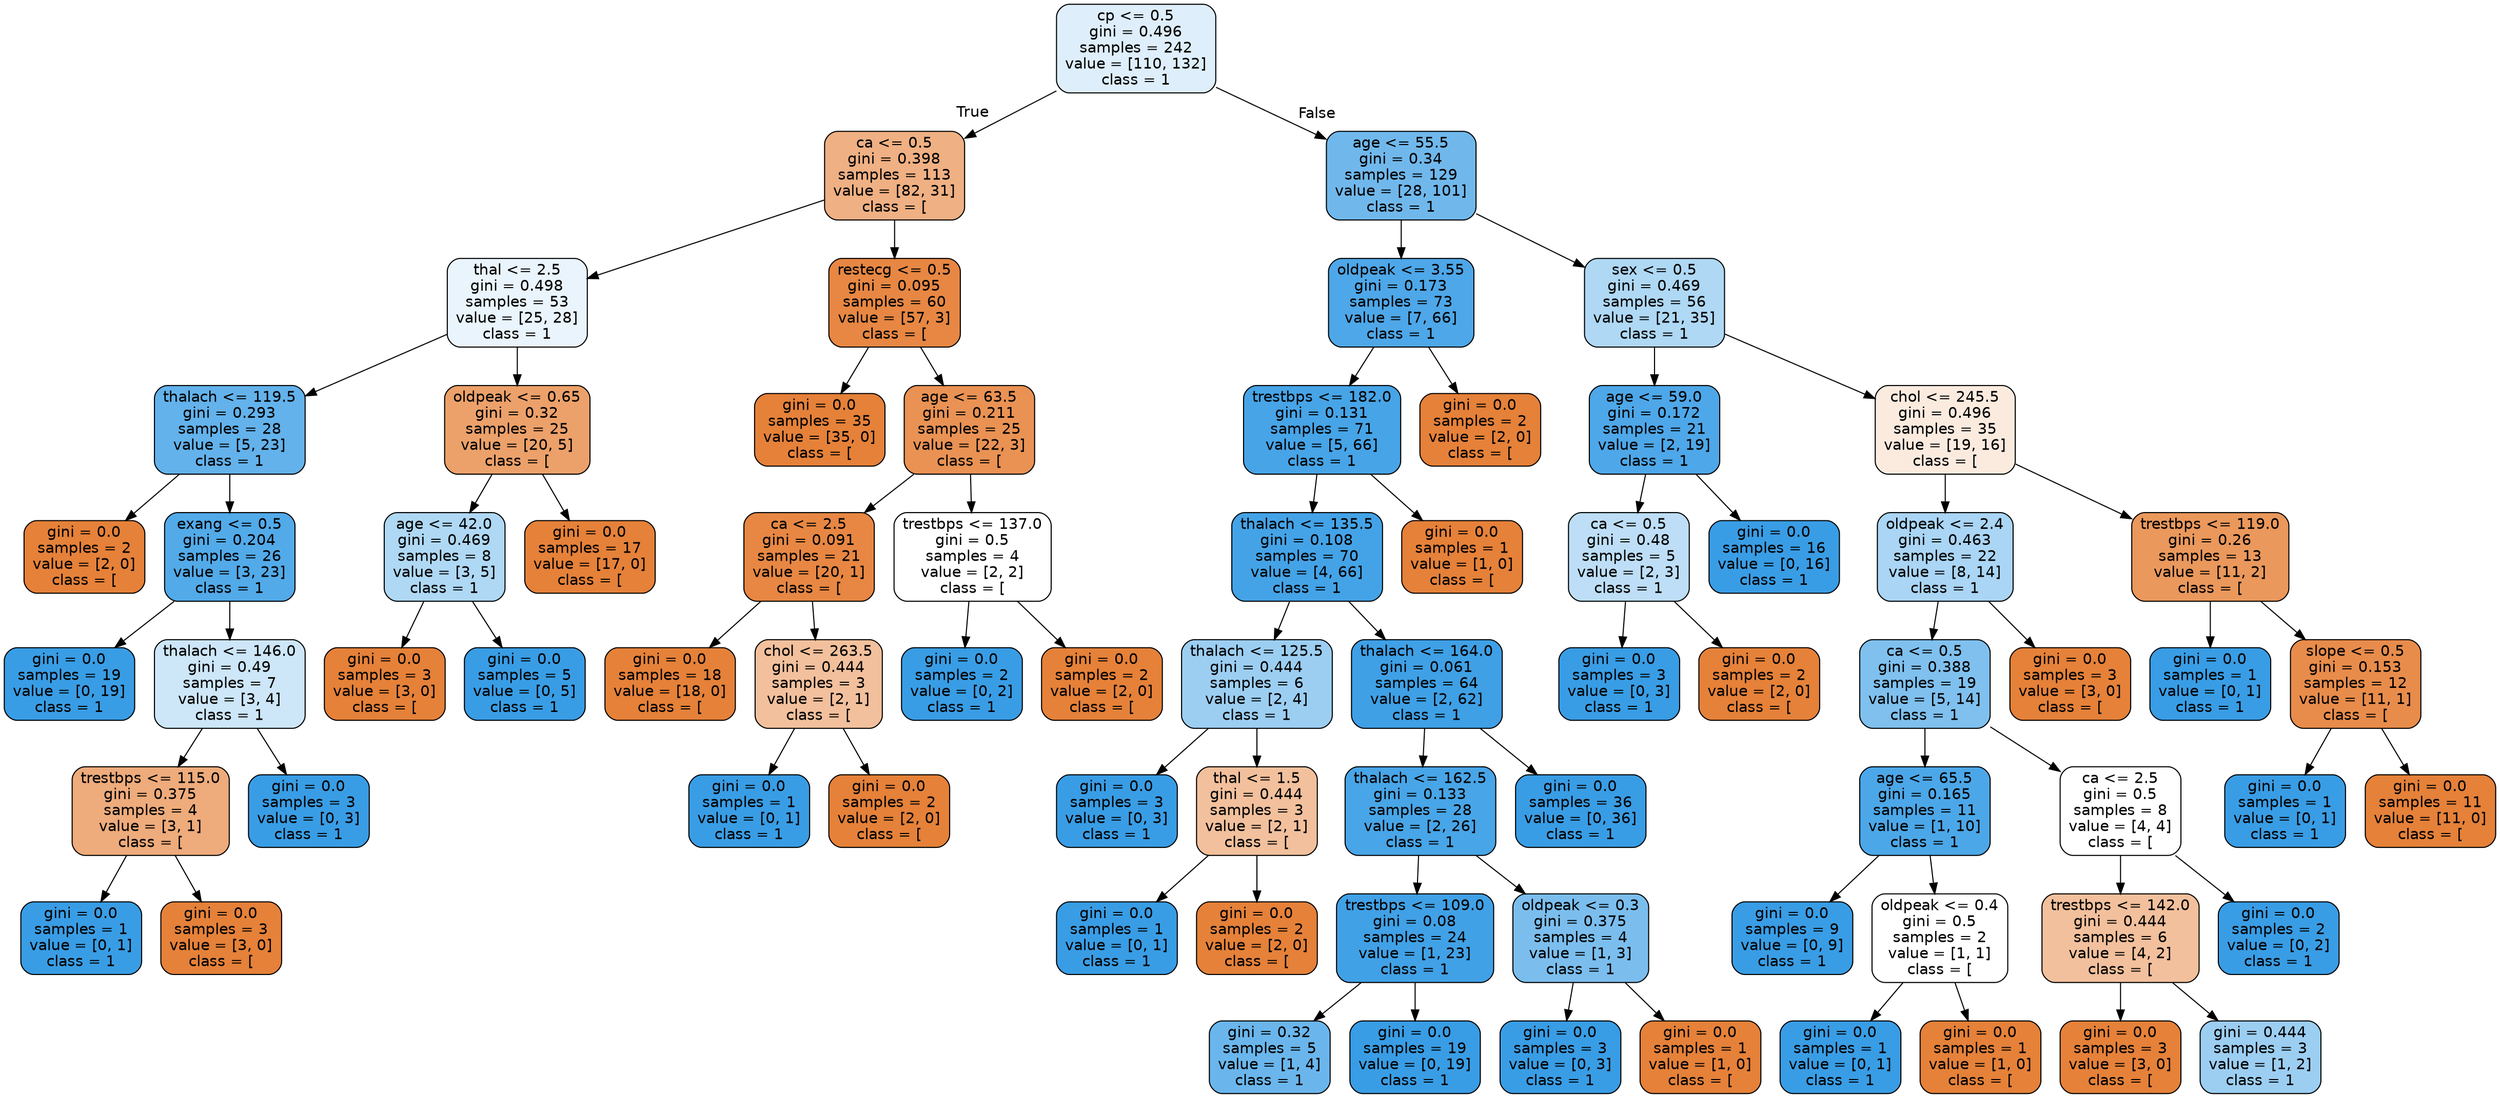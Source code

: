 digraph Tree {
node [shape=box, style="filled, rounded", color="black", fontname=helvetica] ;
edge [fontname=helvetica] ;
0 [label="cp <= 0.5\ngini = 0.496\nsamples = 242\nvalue = [110, 132]\nclass = 1", fillcolor="#399de52a"] ;
1 [label="ca <= 0.5\ngini = 0.398\nsamples = 113\nvalue = [82, 31]\nclass = [", fillcolor="#e581399f"] ;
0 -> 1 [labeldistance=2.5, labelangle=45, headlabel="True"] ;
2 [label="thal <= 2.5\ngini = 0.498\nsamples = 53\nvalue = [25, 28]\nclass = 1", fillcolor="#399de51b"] ;
1 -> 2 ;
3 [label="thalach <= 119.5\ngini = 0.293\nsamples = 28\nvalue = [5, 23]\nclass = 1", fillcolor="#399de5c8"] ;
2 -> 3 ;
4 [label="gini = 0.0\nsamples = 2\nvalue = [2, 0]\nclass = [", fillcolor="#e58139ff"] ;
3 -> 4 ;
5 [label="exang <= 0.5\ngini = 0.204\nsamples = 26\nvalue = [3, 23]\nclass = 1", fillcolor="#399de5de"] ;
3 -> 5 ;
6 [label="gini = 0.0\nsamples = 19\nvalue = [0, 19]\nclass = 1", fillcolor="#399de5ff"] ;
5 -> 6 ;
7 [label="thalach <= 146.0\ngini = 0.49\nsamples = 7\nvalue = [3, 4]\nclass = 1", fillcolor="#399de540"] ;
5 -> 7 ;
8 [label="trestbps <= 115.0\ngini = 0.375\nsamples = 4\nvalue = [3, 1]\nclass = [", fillcolor="#e58139aa"] ;
7 -> 8 ;
9 [label="gini = 0.0\nsamples = 1\nvalue = [0, 1]\nclass = 1", fillcolor="#399de5ff"] ;
8 -> 9 ;
10 [label="gini = 0.0\nsamples = 3\nvalue = [3, 0]\nclass = [", fillcolor="#e58139ff"] ;
8 -> 10 ;
11 [label="gini = 0.0\nsamples = 3\nvalue = [0, 3]\nclass = 1", fillcolor="#399de5ff"] ;
7 -> 11 ;
12 [label="oldpeak <= 0.65\ngini = 0.32\nsamples = 25\nvalue = [20, 5]\nclass = [", fillcolor="#e58139bf"] ;
2 -> 12 ;
13 [label="age <= 42.0\ngini = 0.469\nsamples = 8\nvalue = [3, 5]\nclass = 1", fillcolor="#399de566"] ;
12 -> 13 ;
14 [label="gini = 0.0\nsamples = 3\nvalue = [3, 0]\nclass = [", fillcolor="#e58139ff"] ;
13 -> 14 ;
15 [label="gini = 0.0\nsamples = 5\nvalue = [0, 5]\nclass = 1", fillcolor="#399de5ff"] ;
13 -> 15 ;
16 [label="gini = 0.0\nsamples = 17\nvalue = [17, 0]\nclass = [", fillcolor="#e58139ff"] ;
12 -> 16 ;
17 [label="restecg <= 0.5\ngini = 0.095\nsamples = 60\nvalue = [57, 3]\nclass = [", fillcolor="#e58139f2"] ;
1 -> 17 ;
18 [label="gini = 0.0\nsamples = 35\nvalue = [35, 0]\nclass = [", fillcolor="#e58139ff"] ;
17 -> 18 ;
19 [label="age <= 63.5\ngini = 0.211\nsamples = 25\nvalue = [22, 3]\nclass = [", fillcolor="#e58139dc"] ;
17 -> 19 ;
20 [label="ca <= 2.5\ngini = 0.091\nsamples = 21\nvalue = [20, 1]\nclass = [", fillcolor="#e58139f2"] ;
19 -> 20 ;
21 [label="gini = 0.0\nsamples = 18\nvalue = [18, 0]\nclass = [", fillcolor="#e58139ff"] ;
20 -> 21 ;
22 [label="chol <= 263.5\ngini = 0.444\nsamples = 3\nvalue = [2, 1]\nclass = [", fillcolor="#e581397f"] ;
20 -> 22 ;
23 [label="gini = 0.0\nsamples = 1\nvalue = [0, 1]\nclass = 1", fillcolor="#399de5ff"] ;
22 -> 23 ;
24 [label="gini = 0.0\nsamples = 2\nvalue = [2, 0]\nclass = [", fillcolor="#e58139ff"] ;
22 -> 24 ;
25 [label="trestbps <= 137.0\ngini = 0.5\nsamples = 4\nvalue = [2, 2]\nclass = [", fillcolor="#e5813900"] ;
19 -> 25 ;
26 [label="gini = 0.0\nsamples = 2\nvalue = [0, 2]\nclass = 1", fillcolor="#399de5ff"] ;
25 -> 26 ;
27 [label="gini = 0.0\nsamples = 2\nvalue = [2, 0]\nclass = [", fillcolor="#e58139ff"] ;
25 -> 27 ;
28 [label="age <= 55.5\ngini = 0.34\nsamples = 129\nvalue = [28, 101]\nclass = 1", fillcolor="#399de5b8"] ;
0 -> 28 [labeldistance=2.5, labelangle=-45, headlabel="False"] ;
29 [label="oldpeak <= 3.55\ngini = 0.173\nsamples = 73\nvalue = [7, 66]\nclass = 1", fillcolor="#399de5e4"] ;
28 -> 29 ;
30 [label="trestbps <= 182.0\ngini = 0.131\nsamples = 71\nvalue = [5, 66]\nclass = 1", fillcolor="#399de5ec"] ;
29 -> 30 ;
31 [label="thalach <= 135.5\ngini = 0.108\nsamples = 70\nvalue = [4, 66]\nclass = 1", fillcolor="#399de5f0"] ;
30 -> 31 ;
32 [label="thalach <= 125.5\ngini = 0.444\nsamples = 6\nvalue = [2, 4]\nclass = 1", fillcolor="#399de57f"] ;
31 -> 32 ;
33 [label="gini = 0.0\nsamples = 3\nvalue = [0, 3]\nclass = 1", fillcolor="#399de5ff"] ;
32 -> 33 ;
34 [label="thal <= 1.5\ngini = 0.444\nsamples = 3\nvalue = [2, 1]\nclass = [", fillcolor="#e581397f"] ;
32 -> 34 ;
35 [label="gini = 0.0\nsamples = 1\nvalue = [0, 1]\nclass = 1", fillcolor="#399de5ff"] ;
34 -> 35 ;
36 [label="gini = 0.0\nsamples = 2\nvalue = [2, 0]\nclass = [", fillcolor="#e58139ff"] ;
34 -> 36 ;
37 [label="thalach <= 164.0\ngini = 0.061\nsamples = 64\nvalue = [2, 62]\nclass = 1", fillcolor="#399de5f7"] ;
31 -> 37 ;
38 [label="thalach <= 162.5\ngini = 0.133\nsamples = 28\nvalue = [2, 26]\nclass = 1", fillcolor="#399de5eb"] ;
37 -> 38 ;
39 [label="trestbps <= 109.0\ngini = 0.08\nsamples = 24\nvalue = [1, 23]\nclass = 1", fillcolor="#399de5f4"] ;
38 -> 39 ;
40 [label="gini = 0.32\nsamples = 5\nvalue = [1, 4]\nclass = 1", fillcolor="#399de5bf"] ;
39 -> 40 ;
41 [label="gini = 0.0\nsamples = 19\nvalue = [0, 19]\nclass = 1", fillcolor="#399de5ff"] ;
39 -> 41 ;
42 [label="oldpeak <= 0.3\ngini = 0.375\nsamples = 4\nvalue = [1, 3]\nclass = 1", fillcolor="#399de5aa"] ;
38 -> 42 ;
43 [label="gini = 0.0\nsamples = 3\nvalue = [0, 3]\nclass = 1", fillcolor="#399de5ff"] ;
42 -> 43 ;
44 [label="gini = 0.0\nsamples = 1\nvalue = [1, 0]\nclass = [", fillcolor="#e58139ff"] ;
42 -> 44 ;
45 [label="gini = 0.0\nsamples = 36\nvalue = [0, 36]\nclass = 1", fillcolor="#399de5ff"] ;
37 -> 45 ;
46 [label="gini = 0.0\nsamples = 1\nvalue = [1, 0]\nclass = [", fillcolor="#e58139ff"] ;
30 -> 46 ;
47 [label="gini = 0.0\nsamples = 2\nvalue = [2, 0]\nclass = [", fillcolor="#e58139ff"] ;
29 -> 47 ;
48 [label="sex <= 0.5\ngini = 0.469\nsamples = 56\nvalue = [21, 35]\nclass = 1", fillcolor="#399de566"] ;
28 -> 48 ;
49 [label="age <= 59.0\ngini = 0.172\nsamples = 21\nvalue = [2, 19]\nclass = 1", fillcolor="#399de5e4"] ;
48 -> 49 ;
50 [label="ca <= 0.5\ngini = 0.48\nsamples = 5\nvalue = [2, 3]\nclass = 1", fillcolor="#399de555"] ;
49 -> 50 ;
51 [label="gini = 0.0\nsamples = 3\nvalue = [0, 3]\nclass = 1", fillcolor="#399de5ff"] ;
50 -> 51 ;
52 [label="gini = 0.0\nsamples = 2\nvalue = [2, 0]\nclass = [", fillcolor="#e58139ff"] ;
50 -> 52 ;
53 [label="gini = 0.0\nsamples = 16\nvalue = [0, 16]\nclass = 1", fillcolor="#399de5ff"] ;
49 -> 53 ;
54 [label="chol <= 245.5\ngini = 0.496\nsamples = 35\nvalue = [19, 16]\nclass = [", fillcolor="#e5813928"] ;
48 -> 54 ;
55 [label="oldpeak <= 2.4\ngini = 0.463\nsamples = 22\nvalue = [8, 14]\nclass = 1", fillcolor="#399de56d"] ;
54 -> 55 ;
56 [label="ca <= 0.5\ngini = 0.388\nsamples = 19\nvalue = [5, 14]\nclass = 1", fillcolor="#399de5a4"] ;
55 -> 56 ;
57 [label="age <= 65.5\ngini = 0.165\nsamples = 11\nvalue = [1, 10]\nclass = 1", fillcolor="#399de5e6"] ;
56 -> 57 ;
58 [label="gini = 0.0\nsamples = 9\nvalue = [0, 9]\nclass = 1", fillcolor="#399de5ff"] ;
57 -> 58 ;
59 [label="oldpeak <= 0.4\ngini = 0.5\nsamples = 2\nvalue = [1, 1]\nclass = [", fillcolor="#e5813900"] ;
57 -> 59 ;
60 [label="gini = 0.0\nsamples = 1\nvalue = [0, 1]\nclass = 1", fillcolor="#399de5ff"] ;
59 -> 60 ;
61 [label="gini = 0.0\nsamples = 1\nvalue = [1, 0]\nclass = [", fillcolor="#e58139ff"] ;
59 -> 61 ;
62 [label="ca <= 2.5\ngini = 0.5\nsamples = 8\nvalue = [4, 4]\nclass = [", fillcolor="#e5813900"] ;
56 -> 62 ;
63 [label="trestbps <= 142.0\ngini = 0.444\nsamples = 6\nvalue = [4, 2]\nclass = [", fillcolor="#e581397f"] ;
62 -> 63 ;
64 [label="gini = 0.0\nsamples = 3\nvalue = [3, 0]\nclass = [", fillcolor="#e58139ff"] ;
63 -> 64 ;
65 [label="gini = 0.444\nsamples = 3\nvalue = [1, 2]\nclass = 1", fillcolor="#399de57f"] ;
63 -> 65 ;
66 [label="gini = 0.0\nsamples = 2\nvalue = [0, 2]\nclass = 1", fillcolor="#399de5ff"] ;
62 -> 66 ;
67 [label="gini = 0.0\nsamples = 3\nvalue = [3, 0]\nclass = [", fillcolor="#e58139ff"] ;
55 -> 67 ;
68 [label="trestbps <= 119.0\ngini = 0.26\nsamples = 13\nvalue = [11, 2]\nclass = [", fillcolor="#e58139d1"] ;
54 -> 68 ;
69 [label="gini = 0.0\nsamples = 1\nvalue = [0, 1]\nclass = 1", fillcolor="#399de5ff"] ;
68 -> 69 ;
70 [label="slope <= 0.5\ngini = 0.153\nsamples = 12\nvalue = [11, 1]\nclass = [", fillcolor="#e58139e8"] ;
68 -> 70 ;
71 [label="gini = 0.0\nsamples = 1\nvalue = [0, 1]\nclass = 1", fillcolor="#399de5ff"] ;
70 -> 71 ;
72 [label="gini = 0.0\nsamples = 11\nvalue = [11, 0]\nclass = [", fillcolor="#e58139ff"] ;
70 -> 72 ;
}